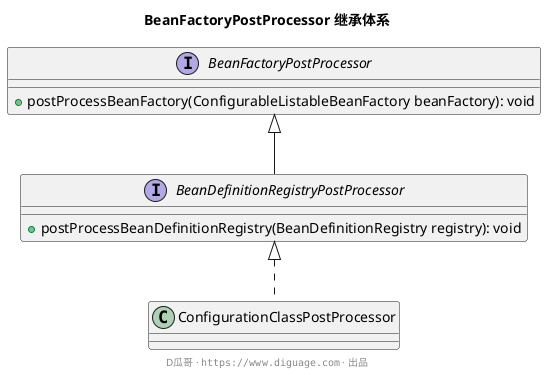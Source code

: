 @startuml
title "**BeanFactoryPostProcessor 继承体系**"

interface BeanFactoryPostProcessor {
  + postProcessBeanFactory(ConfigurableListableBeanFactory beanFactory): void
}

interface BeanDefinitionRegistryPostProcessor extends BeanFactoryPostProcessor {
  + postProcessBeanDefinitionRegistry(BeanDefinitionRegistry registry): void
}

class ConfigurationClassPostProcessor implements BeanDefinitionRegistryPostProcessor


footer D瓜哥 · ""https://www.diguage.com"" · 出品
@enduml
